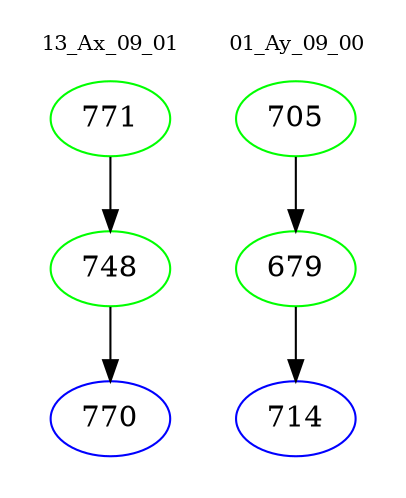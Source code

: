 digraph{
subgraph cluster_0 {
color = white
label = "13_Ax_09_01";
fontsize=10;
T0_771 [label="771", color="green"]
T0_771 -> T0_748 [color="black"]
T0_748 [label="748", color="green"]
T0_748 -> T0_770 [color="black"]
T0_770 [label="770", color="blue"]
}
subgraph cluster_1 {
color = white
label = "01_Ay_09_00";
fontsize=10;
T1_705 [label="705", color="green"]
T1_705 -> T1_679 [color="black"]
T1_679 [label="679", color="green"]
T1_679 -> T1_714 [color="black"]
T1_714 [label="714", color="blue"]
}
}
